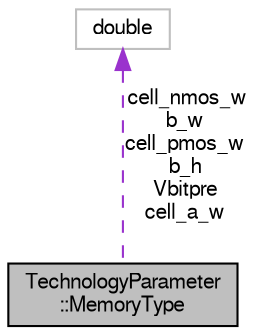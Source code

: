 digraph "TechnologyParameter::MemoryType"
{
  bgcolor="transparent";
  edge [fontname="FreeSans",fontsize="10",labelfontname="FreeSans",labelfontsize="10"];
  node [fontname="FreeSans",fontsize="10",shape=record];
  Node1 [label="TechnologyParameter\l::MemoryType",height=0.2,width=0.4,color="black", fillcolor="grey75", style="filled", fontcolor="black"];
  Node2 -> Node1 [dir="back",color="darkorchid3",fontsize="10",style="dashed",label=" cell_nmos_w\nb_w\ncell_pmos_w\nb_h\nVbitpre\ncell_a_w" ,fontname="FreeSans"];
  Node2 [label="double",height=0.2,width=0.4,color="grey75"];
}
